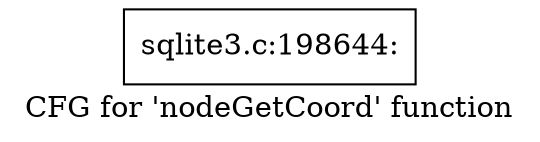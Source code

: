 digraph "CFG for 'nodeGetCoord' function" {
	label="CFG for 'nodeGetCoord' function";

	Node0x55c0fb582610 [shape=record,label="{sqlite3.c:198644:}"];
}
